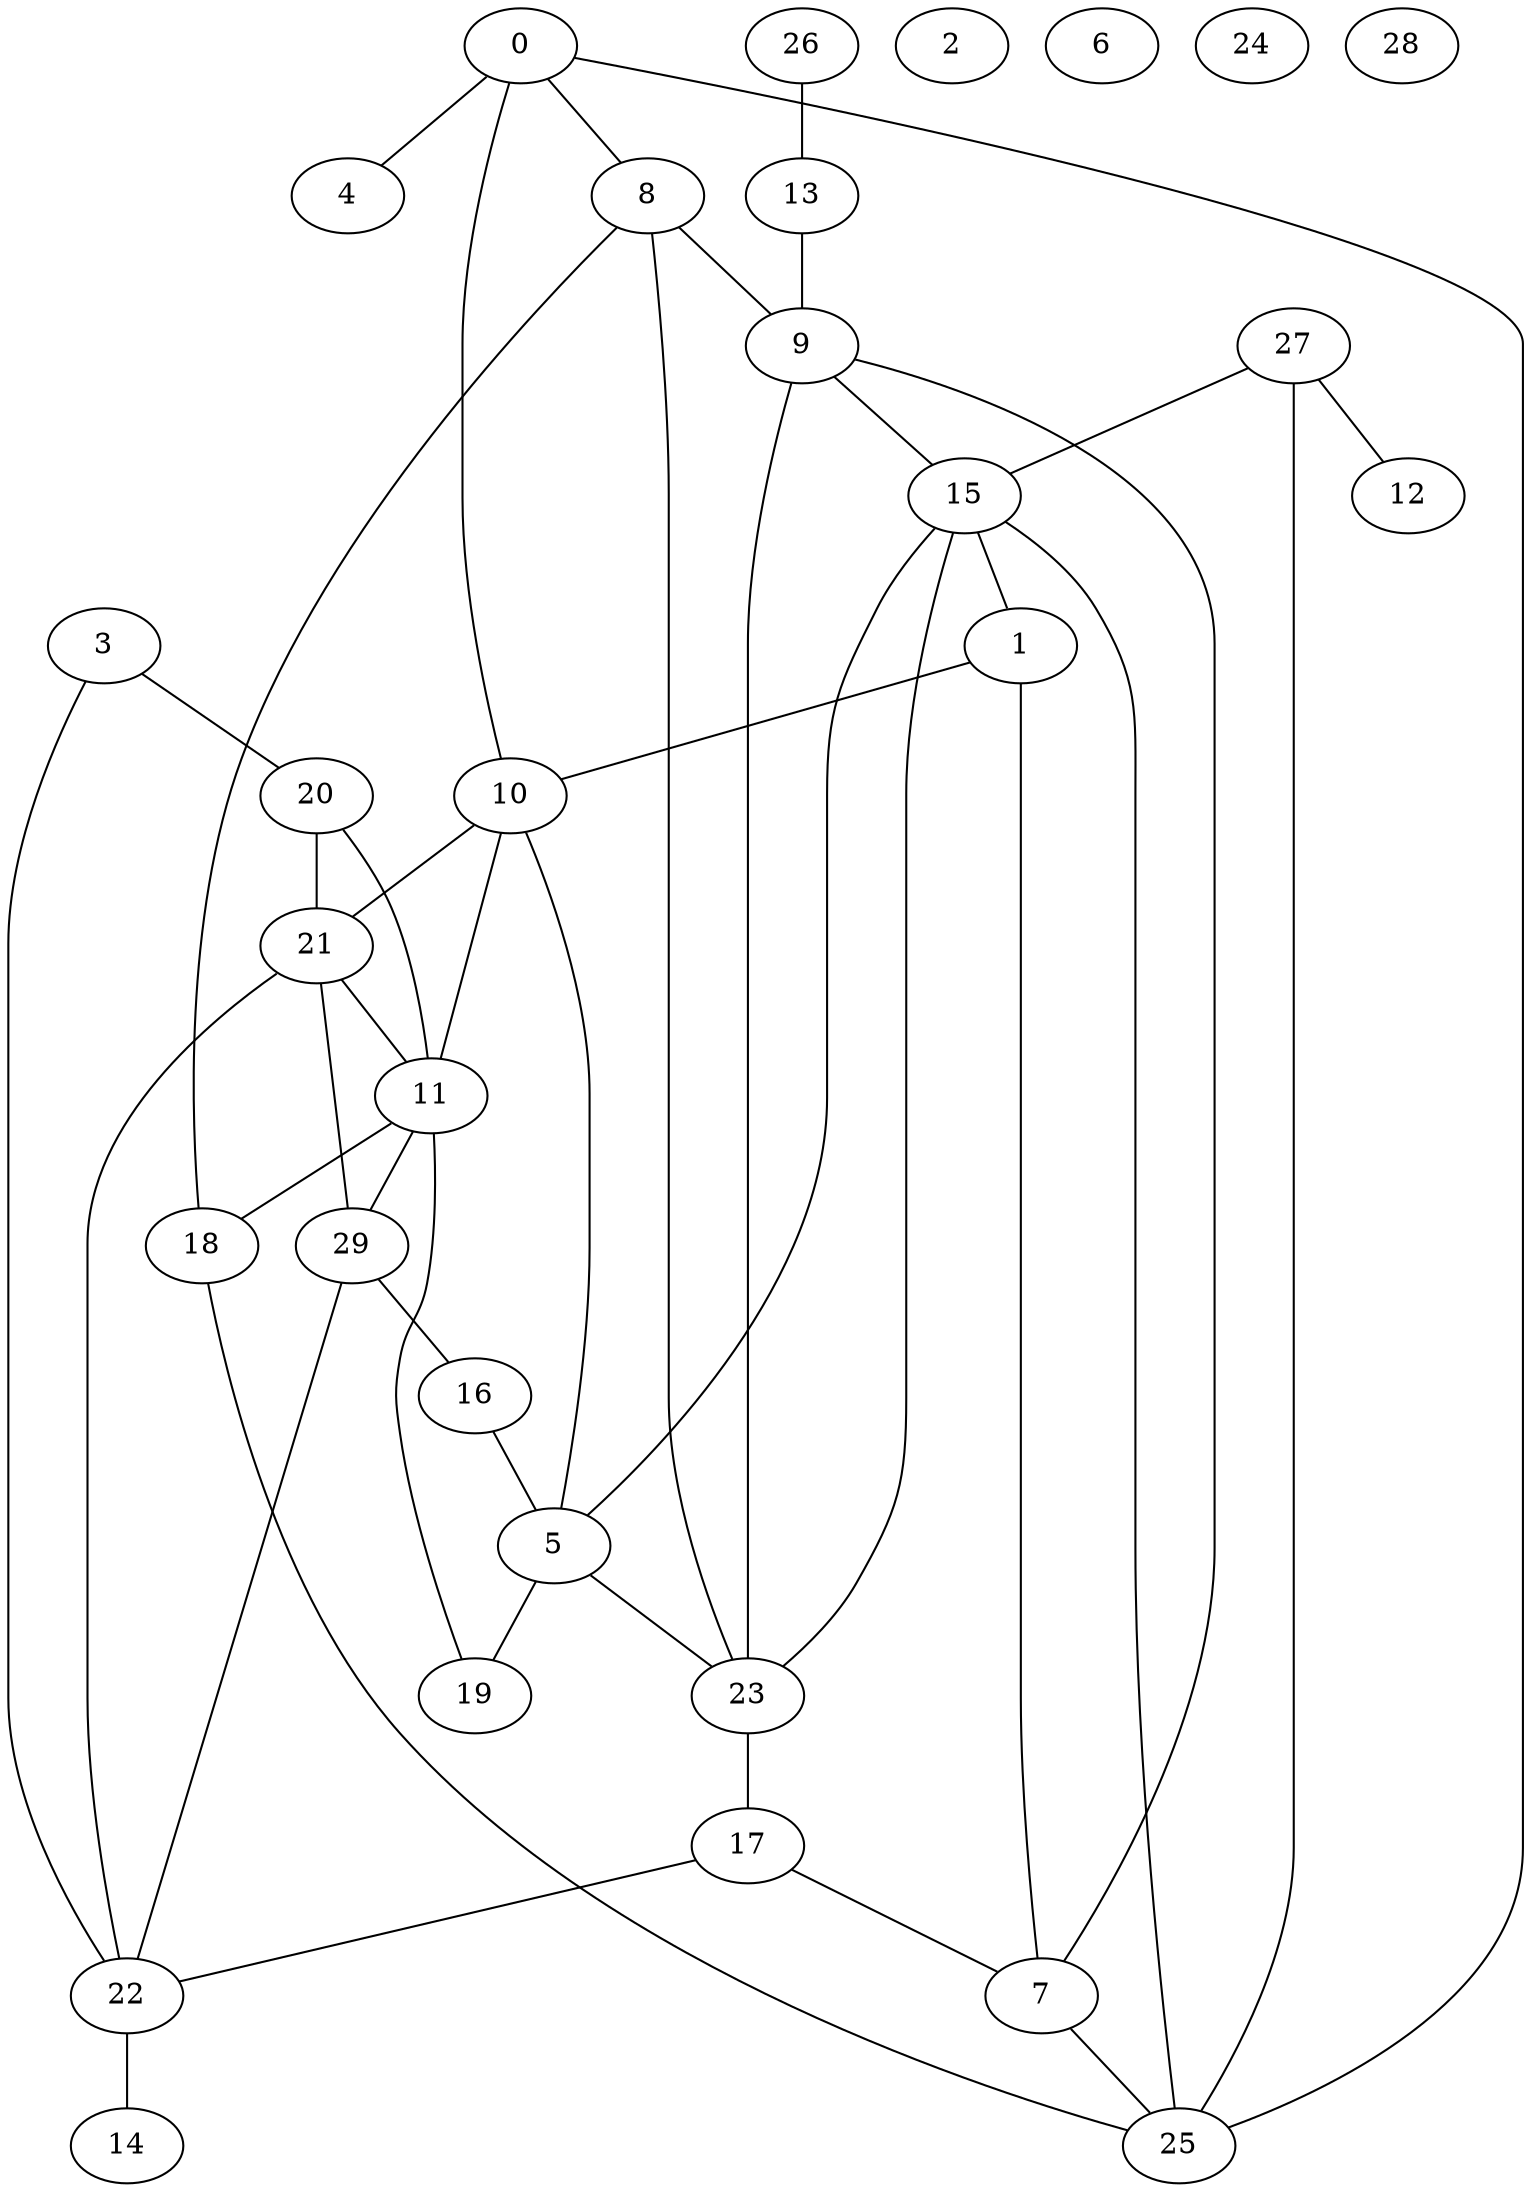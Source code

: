 graph {
	0 [label=0]
	1 [label=1]
	2 [label=2]
	3 [label=3]
	4 [label=4]
	5 [label=5]
	6 [label=6]
	7 [label=7]
	8 [label=8]
	9 [label=9]
	10 [label=10]
	11 [label=11]
	12 [label=12]
	13 [label=13]
	14 [label=14]
	15 [label=15]
	16 [label=16]
	17 [label=17]
	18 [label=18]
	19 [label=19]
	20 [label=20]
	21 [label=21]
	22 [label=22]
	23 [label=23]
	24 [label=24]
	25 [label=25]
	26 [label=26]
	27 [label=27]
	28 [label=28]
	29 [label=29]
	27 -- 15
	23 -- 17
	3 -- 20
	16 -- 5
	27 -- 25
	7 -- 1
	1 -- 10
	8 -- 18
	11 -- 29
	5 -- 19
	3 -- 22
	23 -- 9
	9 -- 15
	15 -- 23
	8 -- 9
	23 -- 8
	27 -- 12
	21 -- 11
	15 -- 1
	10 -- 21
	5 -- 23
	20 -- 21
	13 -- 9
	21 -- 29
	0 -- 8
	10 -- 0
	11 -- 18
	0 -- 25
	26 -- 13
	21 -- 22
	20 -- 11
	7 -- 25
	10 -- 5
	19 -- 11
	17 -- 7
	7 -- 9
	29 -- 22
	22 -- 14
	25 -- 15
	5 -- 15
	29 -- 16
	0 -- 4
	18 -- 25
	10 -- 11
	17 -- 22
}
